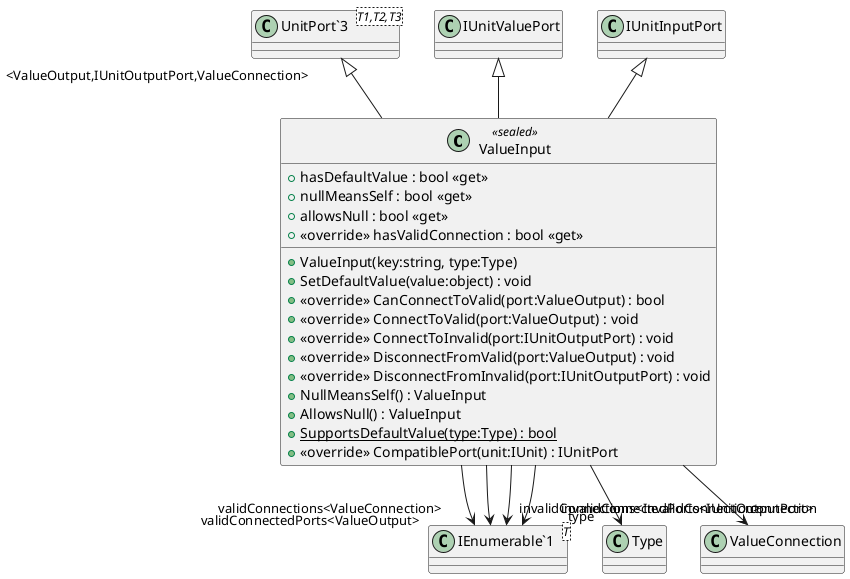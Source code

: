 @startuml
class ValueInput <<sealed>> {
    + ValueInput(key:string, type:Type)
    + hasDefaultValue : bool <<get>>
    + nullMeansSelf : bool <<get>>
    + allowsNull : bool <<get>>
    + <<override>> hasValidConnection : bool <<get>>
    + SetDefaultValue(value:object) : void
    + <<override>> CanConnectToValid(port:ValueOutput) : bool
    + <<override>> ConnectToValid(port:ValueOutput) : void
    + <<override>> ConnectToInvalid(port:IUnitOutputPort) : void
    + <<override>> DisconnectFromValid(port:ValueOutput) : void
    + <<override>> DisconnectFromInvalid(port:IUnitOutputPort) : void
    + NullMeansSelf() : ValueInput
    + AllowsNull() : ValueInput
    + {static} SupportsDefaultValue(type:Type) : bool
    + <<override>> CompatiblePort(unit:IUnit) : IUnitPort
}
class "UnitPort`3"<T1,T2,T3> {
}
class "IEnumerable`1"<T> {
}
"UnitPort`3" "<ValueOutput,IUnitOutputPort,ValueConnection>" <|-- ValueInput
IUnitValuePort <|-- ValueInput
IUnitInputPort <|-- ValueInput
ValueInput --> "type" Type
ValueInput --> "validConnections<ValueConnection>" "IEnumerable`1"
ValueInput --> "invalidConnections<InvalidConnection>" "IEnumerable`1"
ValueInput --> "validConnectedPorts<ValueOutput>" "IEnumerable`1"
ValueInput --> "invalidConnectedPorts<IUnitOutputPort>" "IEnumerable`1"
ValueInput --> "connection" ValueConnection
@enduml
